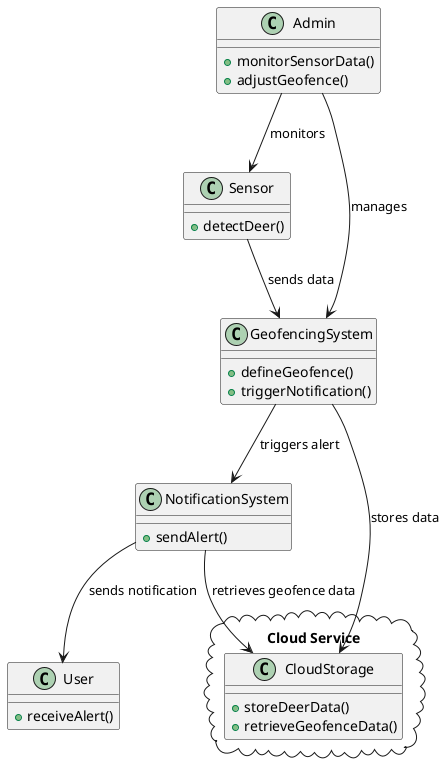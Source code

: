 @startuml

cloud "Cloud Service" {
    class CloudStorage {
        +storeDeerData()
        +retrieveGeofenceData()
    }
}

class Sensor {
    +detectDeer()
}

class GeofencingSystem {
    +defineGeofence()
    +triggerNotification()
}

class NotificationSystem {
    +sendAlert()
}

class User {
    +receiveAlert()
}

class Admin {
    +monitorSensorData()
    +adjustGeofence()
}

Sensor --> GeofencingSystem : sends data
GeofencingSystem --> NotificationSystem : triggers alert
NotificationSystem --> User : sends notification
Admin --> GeofencingSystem : manages
Admin --> Sensor : monitors
GeofencingSystem --> CloudStorage : stores data
NotificationSystem --> CloudStorage : retrieves geofence data

@enduml
